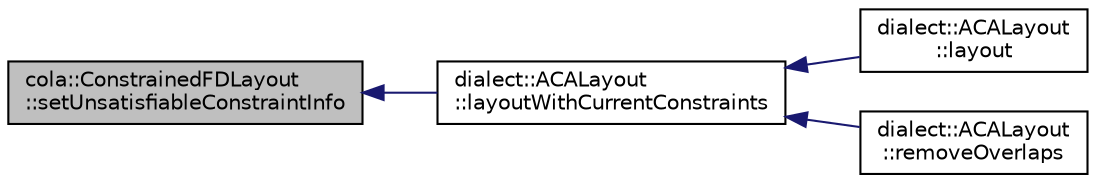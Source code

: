 digraph "cola::ConstrainedFDLayout::setUnsatisfiableConstraintInfo"
{
  edge [fontname="Helvetica",fontsize="10",labelfontname="Helvetica",labelfontsize="10"];
  node [fontname="Helvetica",fontsize="10",shape=record];
  rankdir="LR";
  Node40 [label="cola::ConstrainedFDLayout\l::setUnsatisfiableConstraintInfo",height=0.2,width=0.4,color="black", fillcolor="grey75", style="filled", fontcolor="black"];
  Node40 -> Node41 [dir="back",color="midnightblue",fontsize="10",style="solid",fontname="Helvetica"];
  Node41 [label="dialect::ACALayout\l::layoutWithCurrentConstraints",height=0.2,width=0.4,color="black", fillcolor="white", style="filled",URL="$classdialect_1_1ACALayout.html#a29bf5a09101160fdd89d14b823f32534",tooltip="Run layout with current constraints, and with or without overlap prevention, as per the current setti..."];
  Node41 -> Node42 [dir="back",color="midnightblue",fontsize="10",style="solid",fontname="Helvetica"];
  Node42 [label="dialect::ACALayout\l::layout",height=0.2,width=0.4,color="black", fillcolor="white", style="filled",URL="$classdialect_1_1ACALayout.html#ab04e719586c594d5327a816f6fccc40d",tooltip="Do an initial stress-minimising layout, and then create alignments. "];
  Node41 -> Node43 [dir="back",color="midnightblue",fontsize="10",style="solid",fontname="Helvetica"];
  Node43 [label="dialect::ACALayout\l::removeOverlaps",height=0.2,width=0.4,color="black", fillcolor="white", style="filled",URL="$classdialect_1_1ACALayout.html#a7253f7df41f52ff5bbb045a65ca9ebc2",tooltip="Do an FD layout with overlap prevention, then stop. "];
}
